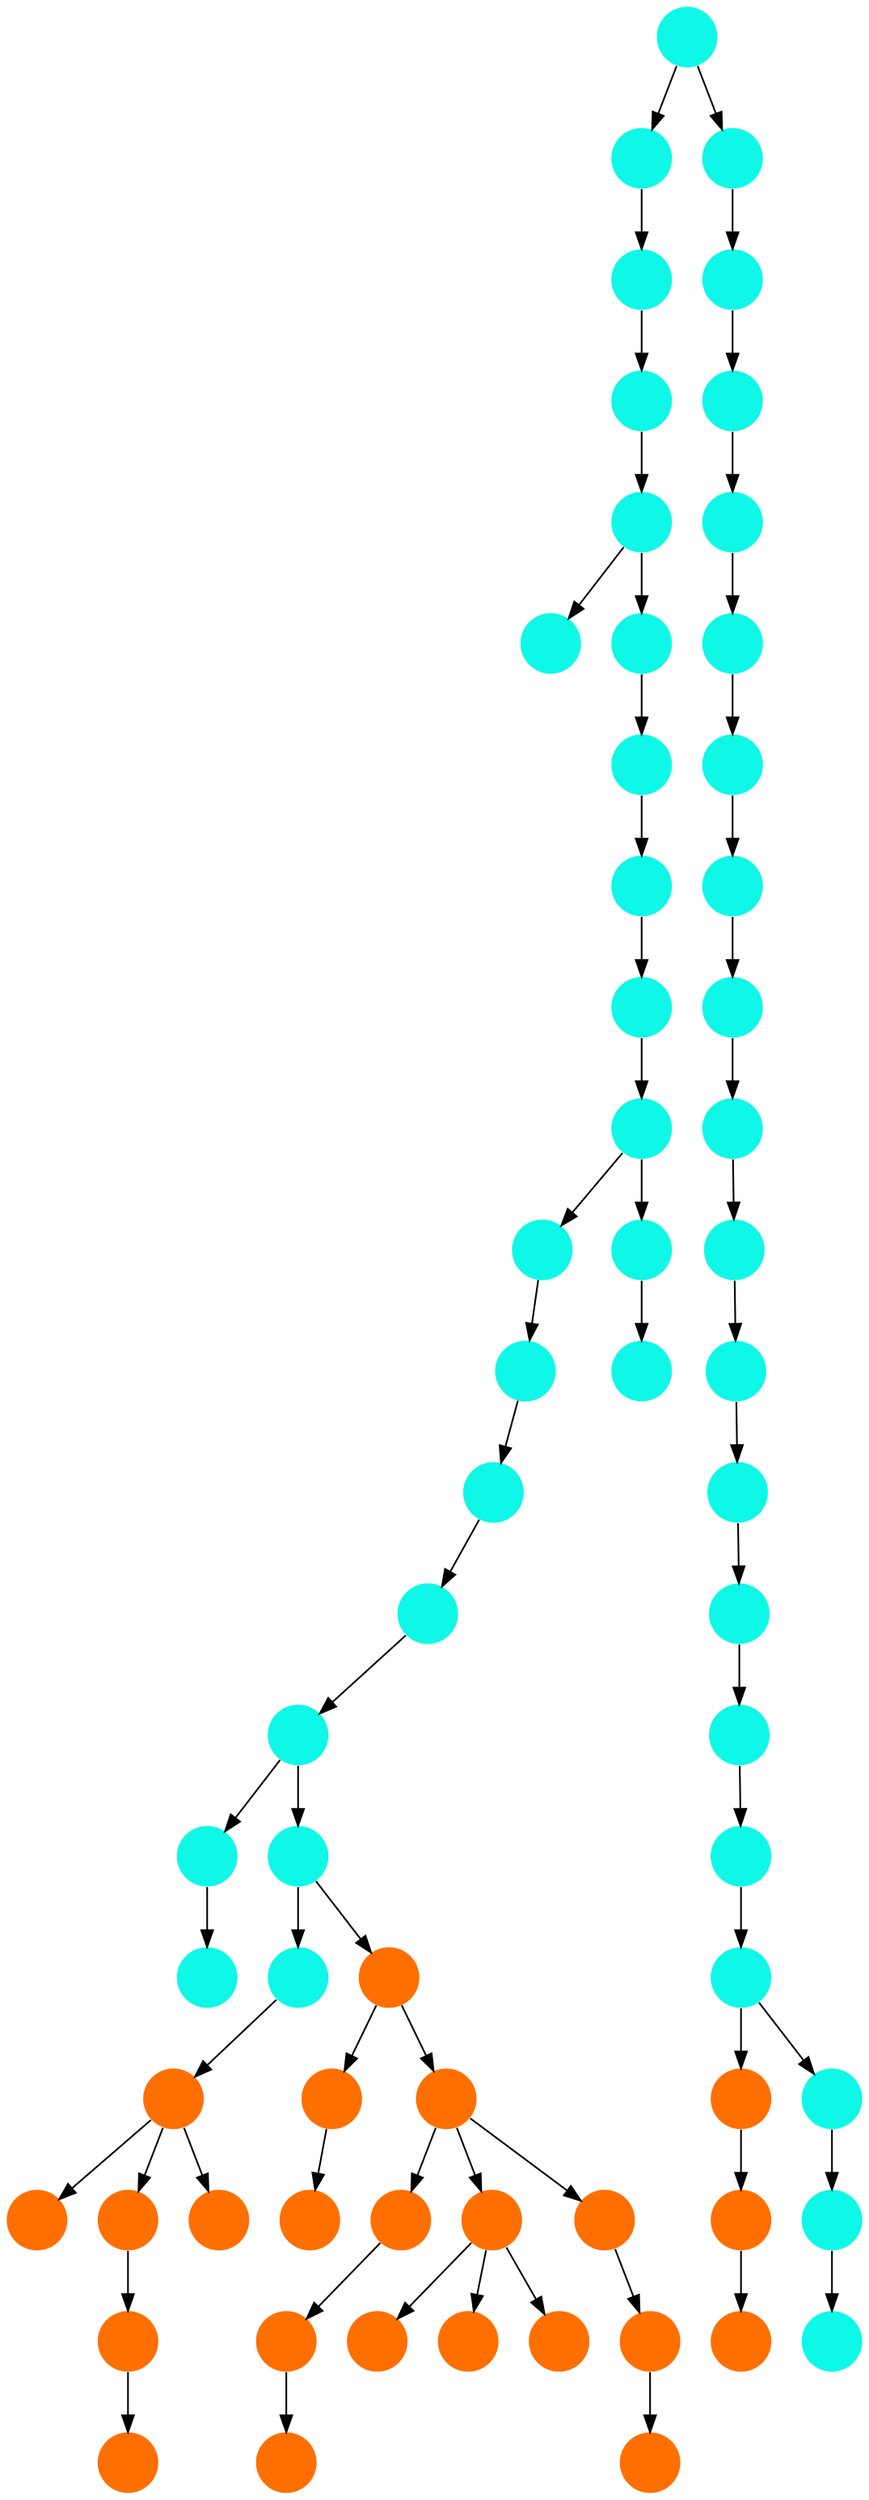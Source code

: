 digraph{
0 [tooltip = "S", penwidth = 0, style = filled, fillcolor = "#ff6f00", shape = circle, label = ""]
1 [tooltip = "S", penwidth = 0, style = filled, fillcolor = "#ff6f00", shape = circle, label = ""]
2 [tooltip = "I", penwidth = 0, style = filled, fillcolor = "#0ff8e7", shape = circle, label = ""]
3 [tooltip = "S", penwidth = 0, style = filled, fillcolor = "#ff6f00", shape = circle, label = ""]
4 [tooltip = "S", penwidth = 0, style = filled, fillcolor = "#ff6f00", shape = circle, label = ""]
5 [tooltip = "I", penwidth = 0, style = filled, fillcolor = "#0ff8e7", shape = circle, label = ""]
6 [tooltip = "I", penwidth = 0, style = filled, fillcolor = "#0ff8e7", shape = circle, label = ""]
7 [tooltip = "S", penwidth = 0, style = filled, fillcolor = "#ff6f00", shape = circle, label = ""]
8 [tooltip = "S", penwidth = 0, style = filled, fillcolor = "#ff6f00", shape = circle, label = ""]
9 [tooltip = "I", penwidth = 0, style = filled, fillcolor = "#0ff8e7", shape = circle, label = ""]
10 [tooltip = "S", penwidth = 0, style = filled, fillcolor = "#ff6f00", shape = circle, label = ""]
11 [tooltip = "S", penwidth = 0, style = filled, fillcolor = "#ff6f00", shape = circle, label = ""]
12 [tooltip = "I", penwidth = 0, style = filled, fillcolor = "#0ff8e7", shape = circle, label = ""]
13 [tooltip = "S", penwidth = 0, style = filled, fillcolor = "#ff6f00", shape = circle, label = ""]
14 [tooltip = "I", penwidth = 0, style = filled, fillcolor = "#0ff8e7", shape = circle, label = ""]
15 [tooltip = "I", penwidth = 0, style = filled, fillcolor = "#0ff8e7", shape = circle, label = ""]
16 [tooltip = "I", penwidth = 0, style = filled, fillcolor = "#0ff8e7", shape = circle, label = ""]
17 [tooltip = "I", penwidth = 0, style = filled, fillcolor = "#0ff8e7", shape = circle, label = ""]
18 [tooltip = "I", penwidth = 0, style = filled, fillcolor = "#0ff8e7", shape = circle, label = ""]
19 [tooltip = "I", penwidth = 0, style = filled, fillcolor = "#0ff8e7", shape = circle, label = ""]
20 [tooltip = "I", penwidth = 0, style = filled, fillcolor = "#0ff8e7", shape = circle, label = ""]
21 [tooltip = "S", penwidth = 0, style = filled, fillcolor = "#ff6f00", shape = circle, label = ""]
22 [tooltip = "I", penwidth = 0, style = filled, fillcolor = "#0ff8e7", shape = circle, label = ""]
23 [tooltip = "I", penwidth = 0, style = filled, fillcolor = "#0ff8e7", shape = circle, label = ""]
24 [tooltip = "S", penwidth = 0, style = filled, fillcolor = "#ff6f00", shape = circle, label = ""]
25 [tooltip = "I", penwidth = 0, style = filled, fillcolor = "#0ff8e7", shape = circle, label = ""]
26 [tooltip = "I", penwidth = 0, style = filled, fillcolor = "#0ff8e7", shape = circle, label = ""]
27 [tooltip = "I", penwidth = 0, style = filled, fillcolor = "#0ff8e7", shape = circle, label = ""]
28 [tooltip = "S", penwidth = 0, style = filled, fillcolor = "#ff6f00", shape = circle, label = ""]
29 [tooltip = "I", penwidth = 0, style = filled, fillcolor = "#0ff8e7", shape = circle, label = ""]
30 [tooltip = "S", penwidth = 0, style = filled, fillcolor = "#ff6f00", shape = circle, label = ""]
31 [tooltip = "I", penwidth = 0, style = filled, fillcolor = "#0ff8e7", shape = circle, label = ""]
32 [tooltip = "I", penwidth = 0, style = filled, fillcolor = "#0ff8e7", shape = circle, label = ""]
33 [tooltip = "I", penwidth = 0, style = filled, fillcolor = "#0ff8e7", shape = circle, label = ""]
34 [tooltip = "I", penwidth = 0, style = filled, fillcolor = "#0ff8e7", shape = circle, label = ""]
35 [tooltip = "I", penwidth = 0, style = filled, fillcolor = "#0ff8e7", shape = circle, label = ""]
36 [tooltip = "I", penwidth = 0, style = filled, fillcolor = "#0ff8e7", shape = circle, label = ""]
37 [tooltip = "I", penwidth = 0, style = filled, fillcolor = "#0ff8e7", shape = circle, label = ""]
38 [tooltip = "I", penwidth = 0, style = filled, fillcolor = "#0ff8e7", shape = circle, label = ""]
39 [tooltip = "I", penwidth = 0, style = filled, fillcolor = "#0ff8e7", shape = circle, label = ""]
40 [tooltip = "I", penwidth = 0, style = filled, fillcolor = "#0ff8e7", shape = circle, label = ""]
41 [tooltip = "I", penwidth = 0, style = filled, fillcolor = "#0ff8e7", shape = circle, label = ""]
42 [tooltip = "S", penwidth = 0, style = filled, fillcolor = "#ff6f00", shape = circle, label = ""]
43 [tooltip = "I", penwidth = 0, style = filled, fillcolor = "#0ff8e7", shape = circle, label = ""]
44 [tooltip = "I", penwidth = 0, style = filled, fillcolor = "#0ff8e7", shape = circle, label = ""]
45 [tooltip = "I", penwidth = 0, style = filled, fillcolor = "#0ff8e7", shape = circle, label = ""]
46 [tooltip = "I", penwidth = 0, style = filled, fillcolor = "#0ff8e7", shape = circle, label = ""]
47 [tooltip = "I", penwidth = 0, style = filled, fillcolor = "#0ff8e7", shape = circle, label = ""]
48 [tooltip = "I", penwidth = 0, style = filled, fillcolor = "#0ff8e7", shape = circle, label = ""]
49 [tooltip = "I", penwidth = 0, style = filled, fillcolor = "#0ff8e7", shape = circle, label = ""]
50 [tooltip = "I", penwidth = 0, style = filled, fillcolor = "#0ff8e7", shape = circle, label = ""]
51 [tooltip = "I", penwidth = 0, style = filled, fillcolor = "#0ff8e7", shape = circle, label = ""]
52 [tooltip = "I", penwidth = 0, style = filled, fillcolor = "#0ff8e7", shape = circle, label = ""]
53 [tooltip = "S", penwidth = 0, style = filled, fillcolor = "#ff6f00", shape = circle, label = ""]
54 [tooltip = "S", penwidth = 0, style = filled, fillcolor = "#ff6f00", shape = circle, label = ""]
55 [tooltip = "S", penwidth = 0, style = filled, fillcolor = "#ff6f00", shape = circle, label = ""]
56 [tooltip = "S", penwidth = 0, style = filled, fillcolor = "#ff6f00", shape = circle, label = ""]
57 [tooltip = "S", penwidth = 0, style = filled, fillcolor = "#ff6f00", shape = circle, label = ""]
58 [tooltip = "I", penwidth = 0, style = filled, fillcolor = "#0ff8e7", shape = circle, label = ""]
59 [tooltip = "I", penwidth = 0, style = filled, fillcolor = "#0ff8e7", shape = circle, label = ""]
60 [tooltip = "S", penwidth = 0, style = filled, fillcolor = "#ff6f00", shape = circle, label = ""]
61 [tooltip = "S", penwidth = 0, style = filled, fillcolor = "#ff6f00", shape = circle, label = ""]
62 [tooltip = "S", penwidth = 0, style = filled, fillcolor = "#ff6f00", shape = circle, label = ""]
63 [tooltip = "S", penwidth = 0, style = filled, fillcolor = "#ff6f00", shape = circle, label = ""]
23 -> 51
7 -> 21
22 -> 23
34 -> 25
4 -> 8
16 -> 29
43 -> 34
24 -> 4
39 -> 43
27 -> 17
45 -> 40
38 -> 44
3 -> 7
36 -> 52
31 -> 32
24 -> 11
32 -> 33
29 -> 22
23 -> 30
13 -> 63
2 -> 59
11 -> 60
51 -> 46
14 -> 27
30 -> 28
60 -> 1
36 -> 35
47 -> 41
28 -> 42
40 -> 48
56 -> 53
11 -> 13
52 -> 45
35 -> 47
59 -> 58
2 -> 6
18 -> 9
9 -> 20
25 -> 26
27 -> 24
44 -> 39
33 -> 49
31 -> 15
26 -> 16
17 -> 56
13 -> 61
56 -> 54
1 -> 0
13 -> 10
20 -> 14
57 -> 55
49 -> 5
54 -> 57
46 -> 37
6 -> 18
11 -> 3
12 -> 19
14 -> 12
50 -> 38
41 -> 31
56 -> 62
5 -> 2
48 -> 50
}